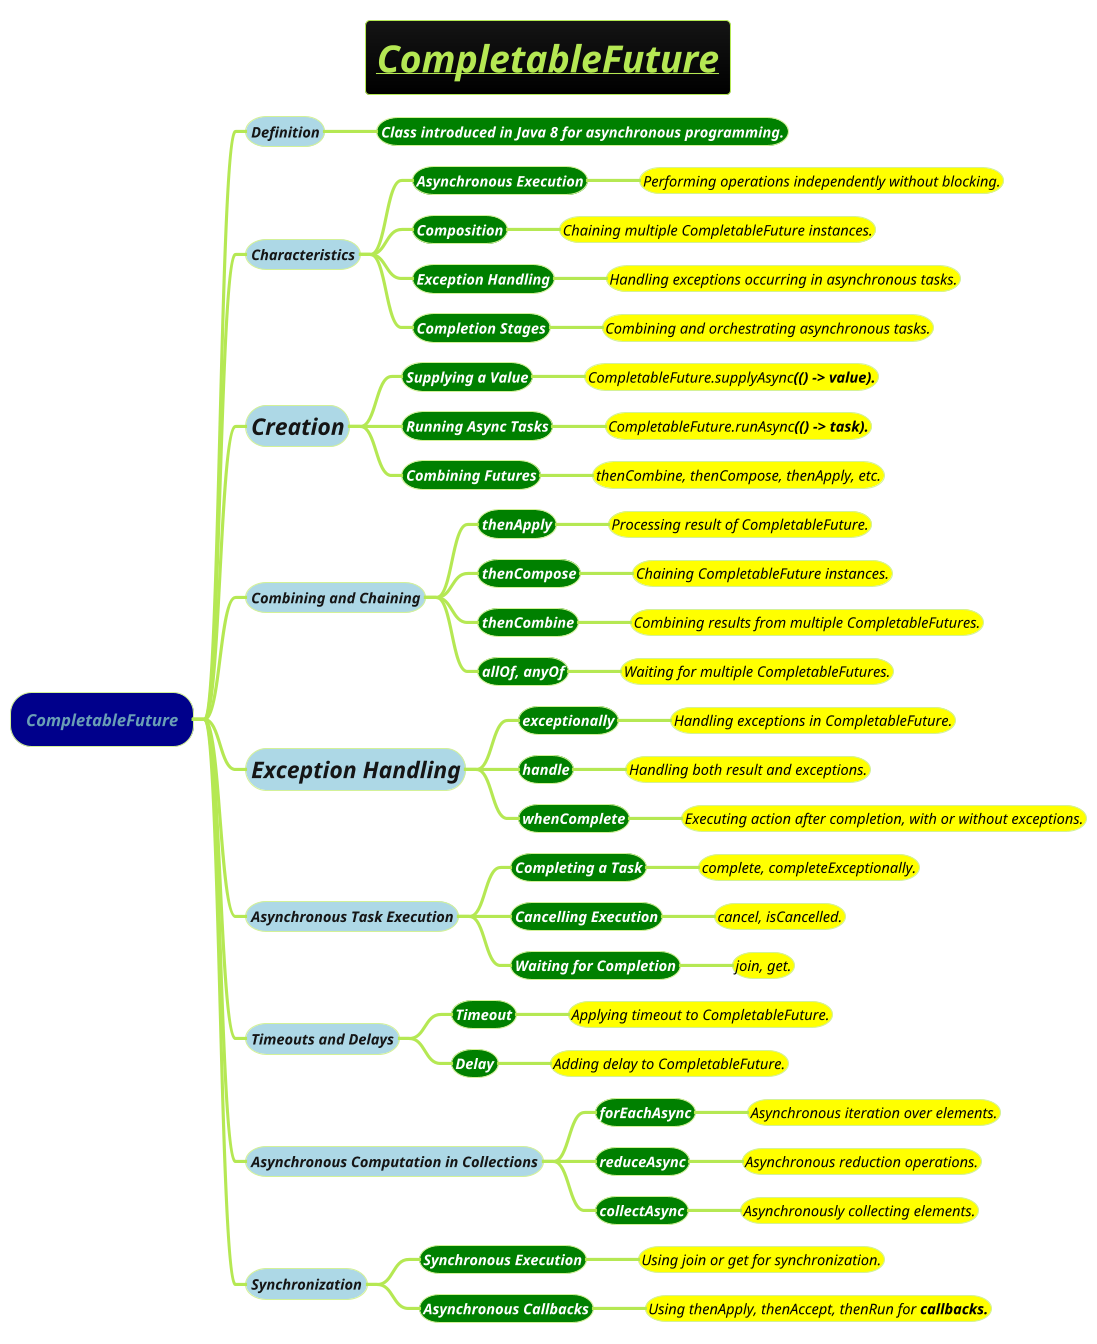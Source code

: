 @startmindmap
title =<i><b><u>CompletableFuture
!theme hacker

*[#darkblue] <i>CompletableFuture
**[#lightblue] <i><color #blac><size:14>Definition
***[#green] <b><i><color #white><size:14>Class introduced in Java 8 for asynchronous programming.
**[#lightblue] <i><color #blac><size:14>Characteristics
***[#green] <b><i><color #white><size:14>Asynchronous Execution
****[#yellow] <i><color #black><size:14>Performing operations independently without blocking.
***[#green] <b><i><color #white><size:14>Composition
****[#yellow] <i><color #black><size:14>Chaining multiple CompletableFuture instances.
***[#green] <b><i><color #white><size:14>Exception Handling
****[#yellow] <i><color #black><size:14>Handling exceptions occurring in asynchronous tasks.
***[#green] <b><i><color #white><size:14>Completion Stages
****[#yellow] <i><color #black><size:14>Combining and orchestrating asynchronous tasks.
**[#lightblue] <i><color #blac><size:22>Creation
***[#green] <b><i><color #white><size:14>Supplying a Value
****[#yellow] <i><color #black><size:14>CompletableFuture.supplyAsync<b>(() -> value).
***[#green] <b><i><color #white><size:14>Running Async Tasks
****[#yellow] <i><color #black><size:14>CompletableFuture.runAsync<b>(() -> task).
***[#green] <b><i><color #white><size:14>Combining Futures
****[#yellow] <i><color #black><size:14>thenCombine, thenCompose, thenApply, etc.
**[#lightblue] <i><color #blac><size:14>Combining and Chaining
***[#green] <b><i><color #white><size:14>thenApply
****[#yellow] <i><color #black><size:14>Processing result of CompletableFuture.
***[#green] <b><i><color #white><size:14>thenCompose
****[#yellow] <i><color #black><size:14>Chaining CompletableFuture instances.
***[#green] <b><i><color #white><size:14>thenCombine
****[#yellow] <i><color #black><size:14>Combining results from multiple CompletableFutures.
***[#green] <b><i><color #white><size:14>allOf, anyOf
****[#yellow] <i><color #black><size:14>Waiting for multiple CompletableFutures.
**[#lightblue] <i><color #blac><size:22>Exception Handling
***[#green] <b><i><color #white><size:14>exceptionally
****[#yellow] <i><color #black><size:14>Handling exceptions in CompletableFuture.
***[#green] <b><i><color #white><size:14>handle
****[#yellow] <i><color #black><size:14>Handling both result and exceptions.
***[#green] <b><i><color #white><size:14>whenComplete
****[#yellow] <i><color #black><size:14>Executing action after completion, with or without exceptions.
**[#lightblue] <i><color #blac><size:14>Asynchronous Task Execution
***[#green] <b><i><color #white><size:14>Completing a Task
****[#yellow] <i><color #black><size:14>complete, completeExceptionally.
***[#green] <b><i><color #white><size:14>Cancelling Execution
****[#yellow] <i><color #black><size:14>cancel, isCancelled.
***[#green] <b><i><color #white><size:14>Waiting for Completion
****[#yellow] <i><color #black><size:14>join, get.
**[#lightblue] <i><color #blac><size:14>Timeouts and Delays
***[#green] <b><i><color #white><size:14>Timeout
****[#yellow] <i><color #black><size:14>Applying timeout to CompletableFuture.
***[#green] <b><i><color #white><size:14>Delay
****[#yellow] <i><color #black><size:14>Adding delay to CompletableFuture.
**[#lightblue] <i><color #blac><size:14>Asynchronous Computation in Collections
***[#green] <b><i><color #white><size:14>forEachAsync
****[#yellow] <i><color #black><size:14>Asynchronous iteration over elements.
***[#green] <b><i><color #white><size:14>reduceAsync
****[#yellow] <i><color #black><size:14>Asynchronous reduction operations.
***[#green] <b><i><color #white><size:14>collectAsync
****[#yellow] <i><color #black><size:14>Asynchronously collecting elements.
**[#lightblue] <i><color #blac><size:14>Synchronization
***[#green] <b><i><color #white><size:14>Synchronous Execution
****[#yellow] <i><color #black><size:14>Using join or get for synchronization.
***[#green] <b><i><color #white><size:14>Asynchronous Callbacks
****[#yellow] <i><color #black><size:14>Using thenApply, thenAccept, thenRun for <b>callbacks.
@endmindmap
